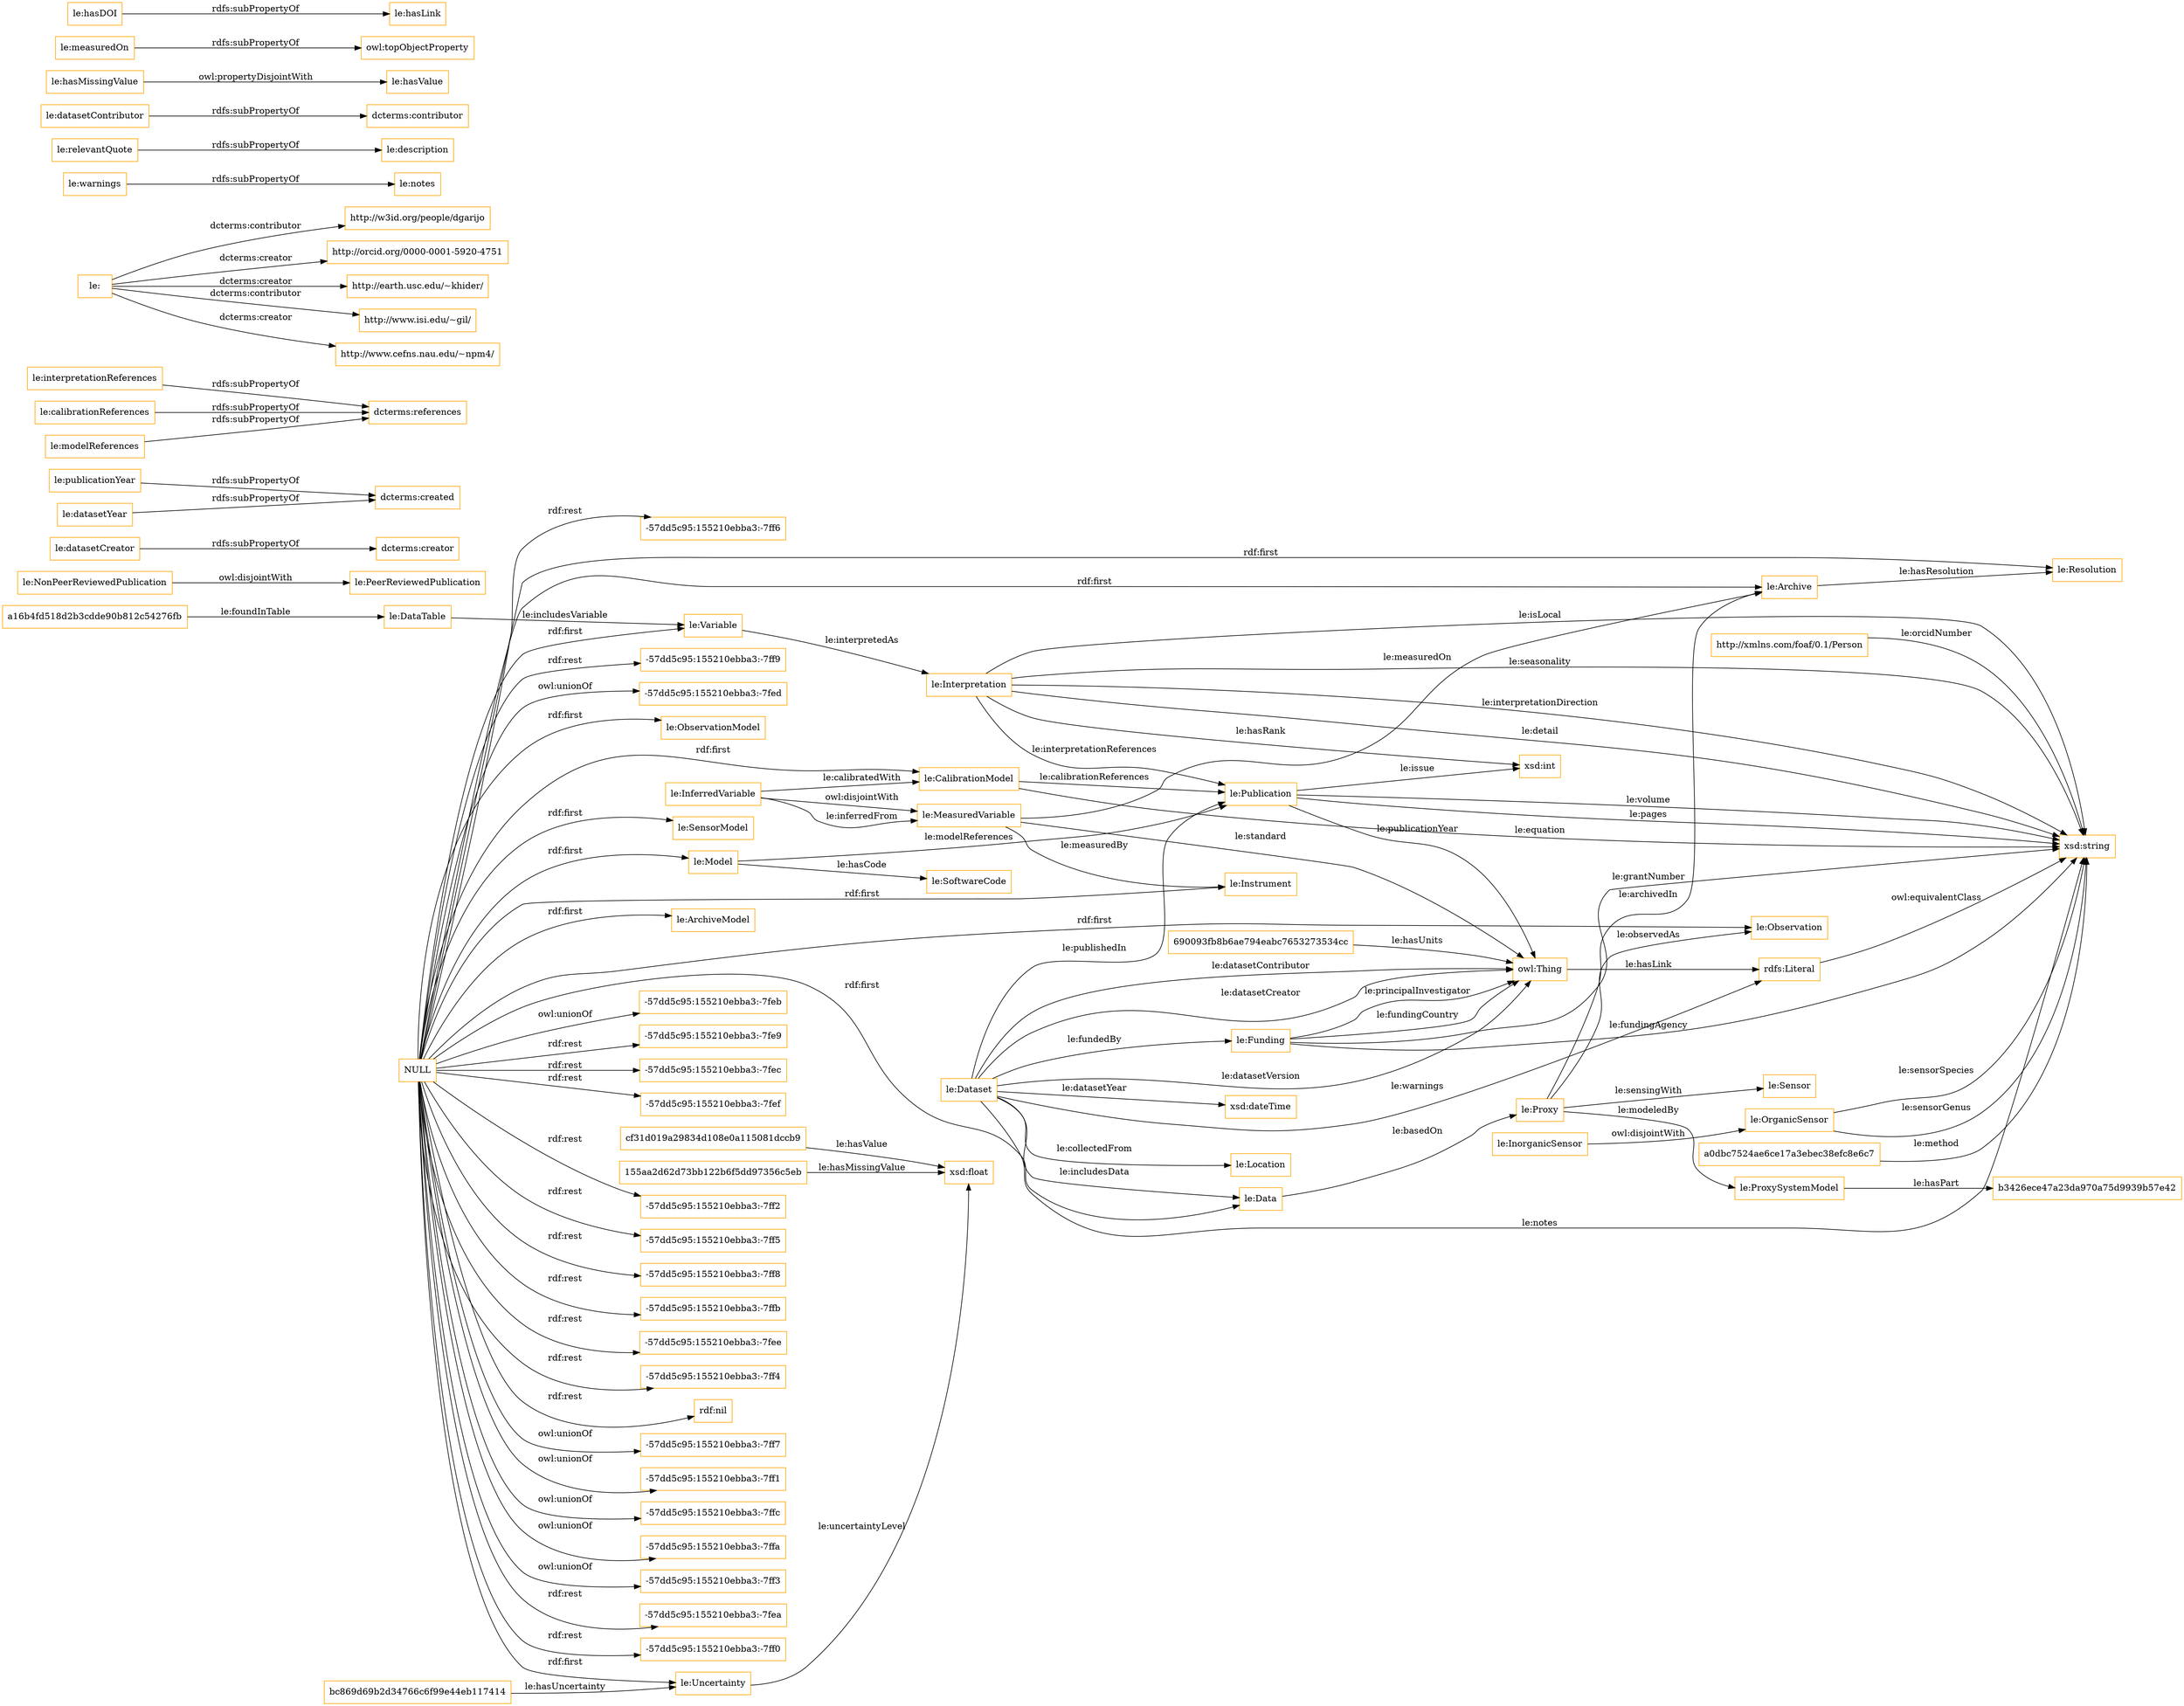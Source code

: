 digraph ar2dtool_diagram { 
rankdir=LR;
size="1501"
node [shape = rectangle, color="orange"]; "le:Proxy" "le:ObservationModel" "le:NonPeerReviewedPublication" "le:Archive" "le:OrganicSensor" "le:SensorModel" "b3426ece47a23da970a75d9939b57e42" "le:Uncertainty" "le:Variable" "le:Model" "le:PeerReviewedPublication" "le:Location" "le:InferredVariable" "a16b4fd518d2b3cdde90b812c54276fb" "le:Funding" "a0dbc7524ae6ce17a3ebec38efc8e6c7" "le:InorganicSensor" "http://xmlns.com/foaf/0.1/Person" "le:Publication" "le:Dataset" "cf31d019a29834d108e0a115081dccb9" "le:Instrument" "le:SoftwareCode" "le:ArchiveModel" "le:Interpretation" "le:DataTable" "le:ProxySystemModel" "le:CalibrationModel" "le:MeasuredVariable" "155aa2d62d73bb122b6f5dd97356c5eb" "le:Resolution" "le:Sensor" "le:Observation" "bc869d69b2d34766c6f99e44eb117414" "690093fb8b6ae794eabc7653273534cc" "le:Data" ; /*classes style*/
	"le:datasetCreator" -> "dcterms:creator" [ label = "rdfs:subPropertyOf" ];
	"le:publicationYear" -> "dcterms:created" [ label = "rdfs:subPropertyOf" ];
	"le:interpretationReferences" -> "dcterms:references" [ label = "rdfs:subPropertyOf" ];
	"le:" -> "http://w3id.org/people/dgarijo" [ label = "dcterms:contributor" ];
	"le:" -> "http://orcid.org/0000-0001-5920-4751" [ label = "dcterms:creator" ];
	"le:" -> "http://earth.usc.edu/~khider/" [ label = "dcterms:creator" ];
	"le:" -> "http://www.isi.edu/~gil/" [ label = "dcterms:contributor" ];
	"le:" -> "http://www.cefns.nau.edu/~npm4/" [ label = "dcterms:creator" ];
	"le:InferredVariable" -> "le:MeasuredVariable" [ label = "owl:disjointWith" ];
	"le:warnings" -> "le:notes" [ label = "rdfs:subPropertyOf" ];
	"le:relevantQuote" -> "le:description" [ label = "rdfs:subPropertyOf" ];
	"le:datasetYear" -> "dcterms:created" [ label = "rdfs:subPropertyOf" ];
	"le:InorganicSensor" -> "le:OrganicSensor" [ label = "owl:disjointWith" ];
	"NULL" -> "-57dd5c95:155210ebba3:-7feb" [ label = "owl:unionOf" ];
	"NULL" -> "le:ObservationModel" [ label = "rdf:first" ];
	"NULL" -> "-57dd5c95:155210ebba3:-7fe9" [ label = "rdf:rest" ];
	"NULL" -> "-57dd5c95:155210ebba3:-7fec" [ label = "rdf:rest" ];
	"NULL" -> "-57dd5c95:155210ebba3:-7fef" [ label = "rdf:rest" ];
	"NULL" -> "-57dd5c95:155210ebba3:-7ff2" [ label = "rdf:rest" ];
	"NULL" -> "-57dd5c95:155210ebba3:-7ff5" [ label = "rdf:rest" ];
	"NULL" -> "-57dd5c95:155210ebba3:-7ff8" [ label = "rdf:rest" ];
	"NULL" -> "le:Archive" [ label = "rdf:first" ];
	"NULL" -> "-57dd5c95:155210ebba3:-7ffb" [ label = "rdf:rest" ];
	"NULL" -> "le:Resolution" [ label = "rdf:first" ];
	"NULL" -> "-57dd5c95:155210ebba3:-7fee" [ label = "rdf:rest" ];
	"NULL" -> "le:Observation" [ label = "rdf:first" ];
	"NULL" -> "le:Variable" [ label = "rdf:first" ];
	"NULL" -> "-57dd5c95:155210ebba3:-7ff4" [ label = "rdf:rest" ];
	"NULL" -> "rdf:nil" [ label = "rdf:rest" ];
	"NULL" -> "-57dd5c95:155210ebba3:-7ff7" [ label = "owl:unionOf" ];
	"NULL" -> "le:Data" [ label = "rdf:first" ];
	"NULL" -> "le:SensorModel" [ label = "rdf:first" ];
	"NULL" -> "-57dd5c95:155210ebba3:-7ff1" [ label = "owl:unionOf" ];
	"NULL" -> "-57dd5c95:155210ebba3:-7ffc" [ label = "owl:unionOf" ];
	"NULL" -> "le:Instrument" [ label = "rdf:first" ];
	"NULL" -> "-57dd5c95:155210ebba3:-7ffa" [ label = "owl:unionOf" ];
	"NULL" -> "-57dd5c95:155210ebba3:-7ff3" [ label = "owl:unionOf" ];
	"NULL" -> "le:Model" [ label = "rdf:first" ];
	"NULL" -> "le:Uncertainty" [ label = "rdf:first" ];
	"NULL" -> "-57dd5c95:155210ebba3:-7fea" [ label = "rdf:rest" ];
	"NULL" -> "-57dd5c95:155210ebba3:-7ff0" [ label = "rdf:rest" ];
	"NULL" -> "-57dd5c95:155210ebba3:-7ff6" [ label = "rdf:rest" ];
	"NULL" -> "-57dd5c95:155210ebba3:-7ff9" [ label = "rdf:rest" ];
	"NULL" -> "le:CalibrationModel" [ label = "rdf:first" ];
	"NULL" -> "le:ArchiveModel" [ label = "rdf:first" ];
	"NULL" -> "-57dd5c95:155210ebba3:-7fed" [ label = "owl:unionOf" ];
	"le:datasetContributor" -> "dcterms:contributor" [ label = "rdfs:subPropertyOf" ];
	"le:calibrationReferences" -> "dcterms:references" [ label = "rdfs:subPropertyOf" ];
	"le:hasMissingValue" -> "le:hasValue" [ label = "owl:propertyDisjointWith" ];
	"le:NonPeerReviewedPublication" -> "le:PeerReviewedPublication" [ label = "owl:disjointWith" ];
	"le:measuredOn" -> "owl:topObjectProperty" [ label = "rdfs:subPropertyOf" ];
	"le:hasDOI" -> "le:hasLink" [ label = "rdfs:subPropertyOf" ];
	"le:modelReferences" -> "dcterms:references" [ label = "rdfs:subPropertyOf" ];
	"rdfs:Literal" -> "xsd:string" [ label = "owl:equivalentClass" ];
	"le:OrganicSensor" -> "xsd:string" [ label = "le:sensorSpecies" ];
	"bc869d69b2d34766c6f99e44eb117414" -> "le:Uncertainty" [ label = "le:hasUncertainty" ];
	"le:Dataset" -> "owl:Thing" [ label = "le:datasetCreator" ];
	"le:Interpretation" -> "xsd:string" [ label = "le:detail" ];
	"le:Dataset" -> "le:Funding" [ label = "le:fundedBy" ];
	"le:Publication" -> "owl:Thing" [ label = "le:publicationYear" ];
	"le:MeasuredVariable" -> "le:Archive" [ label = "le:measuredOn" ];
	"le:Funding" -> "owl:Thing" [ label = "le:fundingCountry" ];
	"155aa2d62d73bb122b6f5dd97356c5eb" -> "xsd:float" [ label = "le:hasMissingValue" ];
	"le:ProxySystemModel" -> "b3426ece47a23da970a75d9939b57e42" [ label = "le:hasPart" ];
	"le:MeasuredVariable" -> "owl:Thing" [ label = "le:standard" ];
	"le:Data" -> "le:Proxy" [ label = "le:basedOn" ];
	"le:Dataset" -> "rdfs:Literal" [ label = "le:warnings" ];
	"le:OrganicSensor" -> "xsd:string" [ label = "le:sensorGenus" ];
	"le:Dataset" -> "owl:Thing" [ label = "le:datasetVersion" ];
	"le:Proxy" -> "le:Archive" [ label = "le:archivedIn" ];
	"owl:Thing" -> "rdfs:Literal" [ label = "le:hasLink" ];
	"le:Interpretation" -> "xsd:int" [ label = "le:hasRank" ];
	"a0dbc7524ae6ce17a3ebec38efc8e6c7" -> "xsd:string" [ label = "le:method" ];
	"le:Interpretation" -> "xsd:string" [ label = "le:isLocal" ];
	"le:CalibrationModel" -> "xsd:string" [ label = "le:equation" ];
	"le:Interpretation" -> "xsd:string" [ label = "le:seasonality" ];
	"le:Proxy" -> "le:Sensor" [ label = "le:sensingWith" ];
	"le:CalibrationModel" -> "le:Publication" [ label = "le:calibrationReferences" ];
	"le:Dataset" -> "le:Publication" [ label = "le:publishedIn" ];
	"le:Funding" -> "xsd:string" [ label = "le:fundingAgency" ];
	"le:InferredVariable" -> "le:MeasuredVariable" [ label = "le:inferredFrom" ];
	"690093fb8b6ae794eabc7653273534cc" -> "owl:Thing" [ label = "le:hasUnits" ];
	"le:Proxy" -> "le:ProxySystemModel" [ label = "le:modeledBy" ];
	"le:Interpretation" -> "le:Publication" [ label = "le:interpretationReferences" ];
	"le:Publication" -> "xsd:string" [ label = "le:pages" ];
	"le:Publication" -> "xsd:string" [ label = "le:volume" ];
	"le:InferredVariable" -> "le:CalibrationModel" [ label = "le:calibratedWith" ];
	"le:Dataset" -> "xsd:dateTime" [ label = "le:datasetYear" ];
	"le:Model" -> "le:Publication" [ label = "le:modelReferences" ];
	"cf31d019a29834d108e0a115081dccb9" -> "xsd:float" [ label = "le:hasValue" ];
	"le:Dataset" -> "le:Data" [ label = "le:includesData" ];
	"le:Proxy" -> "le:Observation" [ label = "le:observedAs" ];
	"le:Interpretation" -> "xsd:string" [ label = "le:interpretationDirection" ];
	"le:Dataset" -> "le:Location" [ label = "le:collectedFrom" ];
	"le:Archive" -> "le:Resolution" [ label = "le:hasResolution" ];
	"http://xmlns.com/foaf/0.1/Person" -> "xsd:string" [ label = "le:orcidNumber" ];
	"a16b4fd518d2b3cdde90b812c54276fb" -> "le:DataTable" [ label = "le:foundInTable" ];
	"le:DataTable" -> "le:Variable" [ label = "le:includesVariable" ];
	"le:Dataset" -> "owl:Thing" [ label = "le:datasetContributor" ];
	"le:Dataset" -> "xsd:string" [ label = "le:notes" ];
	"le:Funding" -> "owl:Thing" [ label = "le:principalInvestigator" ];
	"le:Model" -> "le:SoftwareCode" [ label = "le:hasCode" ];
	"le:Uncertainty" -> "xsd:float" [ label = "le:uncertaintyLevel" ];
	"le:Publication" -> "xsd:int" [ label = "le:issue" ];
	"le:Funding" -> "xsd:string" [ label = "le:grantNumber" ];
	"le:Variable" -> "le:Interpretation" [ label = "le:interpretedAs" ];
	"le:MeasuredVariable" -> "le:Instrument" [ label = "le:measuredBy" ];

}
